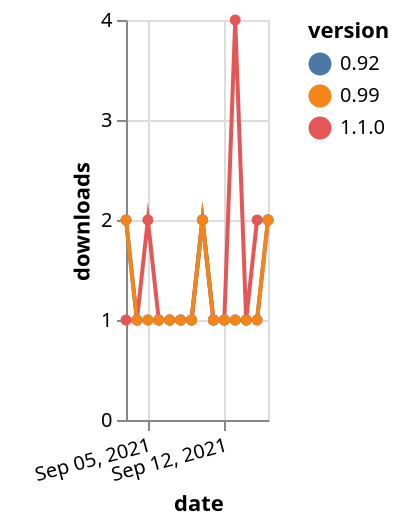 {"$schema": "https://vega.github.io/schema/vega-lite/v5.json", "description": "A simple bar chart with embedded data.", "data": {"values": [{"date": "2021-09-03", "total": 697, "delta": 1, "version": "1.1.0"}, {"date": "2021-09-04", "total": 698, "delta": 1, "version": "1.1.0"}, {"date": "2021-09-05", "total": 700, "delta": 2, "version": "1.1.0"}, {"date": "2021-09-06", "total": 701, "delta": 1, "version": "1.1.0"}, {"date": "2021-09-07", "total": 702, "delta": 1, "version": "1.1.0"}, {"date": "2021-09-08", "total": 703, "delta": 1, "version": "1.1.0"}, {"date": "2021-09-09", "total": 704, "delta": 1, "version": "1.1.0"}, {"date": "2021-09-10", "total": 706, "delta": 2, "version": "1.1.0"}, {"date": "2021-09-11", "total": 707, "delta": 1, "version": "1.1.0"}, {"date": "2021-09-12", "total": 708, "delta": 1, "version": "1.1.0"}, {"date": "2021-09-13", "total": 712, "delta": 4, "version": "1.1.0"}, {"date": "2021-09-14", "total": 713, "delta": 1, "version": "1.1.0"}, {"date": "2021-09-15", "total": 715, "delta": 2, "version": "1.1.0"}, {"date": "2021-09-16", "total": 717, "delta": 2, "version": "1.1.0"}, {"date": "2021-09-03", "total": 164, "delta": 2, "version": "0.92"}, {"date": "2021-09-04", "total": 165, "delta": 1, "version": "0.92"}, {"date": "2021-09-05", "total": 166, "delta": 1, "version": "0.92"}, {"date": "2021-09-06", "total": 167, "delta": 1, "version": "0.92"}, {"date": "2021-09-07", "total": 168, "delta": 1, "version": "0.92"}, {"date": "2021-09-08", "total": 169, "delta": 1, "version": "0.92"}, {"date": "2021-09-09", "total": 170, "delta": 1, "version": "0.92"}, {"date": "2021-09-10", "total": 172, "delta": 2, "version": "0.92"}, {"date": "2021-09-11", "total": 173, "delta": 1, "version": "0.92"}, {"date": "2021-09-12", "total": 174, "delta": 1, "version": "0.92"}, {"date": "2021-09-13", "total": 175, "delta": 1, "version": "0.92"}, {"date": "2021-09-14", "total": 176, "delta": 1, "version": "0.92"}, {"date": "2021-09-15", "total": 177, "delta": 1, "version": "0.92"}, {"date": "2021-09-16", "total": 179, "delta": 2, "version": "0.92"}, {"date": "2021-09-03", "total": 341, "delta": 2, "version": "0.99"}, {"date": "2021-09-04", "total": 342, "delta": 1, "version": "0.99"}, {"date": "2021-09-05", "total": 343, "delta": 1, "version": "0.99"}, {"date": "2021-09-06", "total": 344, "delta": 1, "version": "0.99"}, {"date": "2021-09-07", "total": 345, "delta": 1, "version": "0.99"}, {"date": "2021-09-08", "total": 346, "delta": 1, "version": "0.99"}, {"date": "2021-09-09", "total": 347, "delta": 1, "version": "0.99"}, {"date": "2021-09-10", "total": 349, "delta": 2, "version": "0.99"}, {"date": "2021-09-11", "total": 350, "delta": 1, "version": "0.99"}, {"date": "2021-09-12", "total": 351, "delta": 1, "version": "0.99"}, {"date": "2021-09-13", "total": 352, "delta": 1, "version": "0.99"}, {"date": "2021-09-14", "total": 353, "delta": 1, "version": "0.99"}, {"date": "2021-09-15", "total": 354, "delta": 1, "version": "0.99"}, {"date": "2021-09-16", "total": 356, "delta": 2, "version": "0.99"}]}, "width": "container", "mark": {"type": "line", "point": {"filled": true}}, "encoding": {"x": {"field": "date", "type": "temporal", "timeUnit": "yearmonthdate", "title": "date", "axis": {"labelAngle": -15}}, "y": {"field": "delta", "type": "quantitative", "title": "downloads"}, "color": {"field": "version", "type": "nominal"}, "tooltip": {"field": "delta"}}}